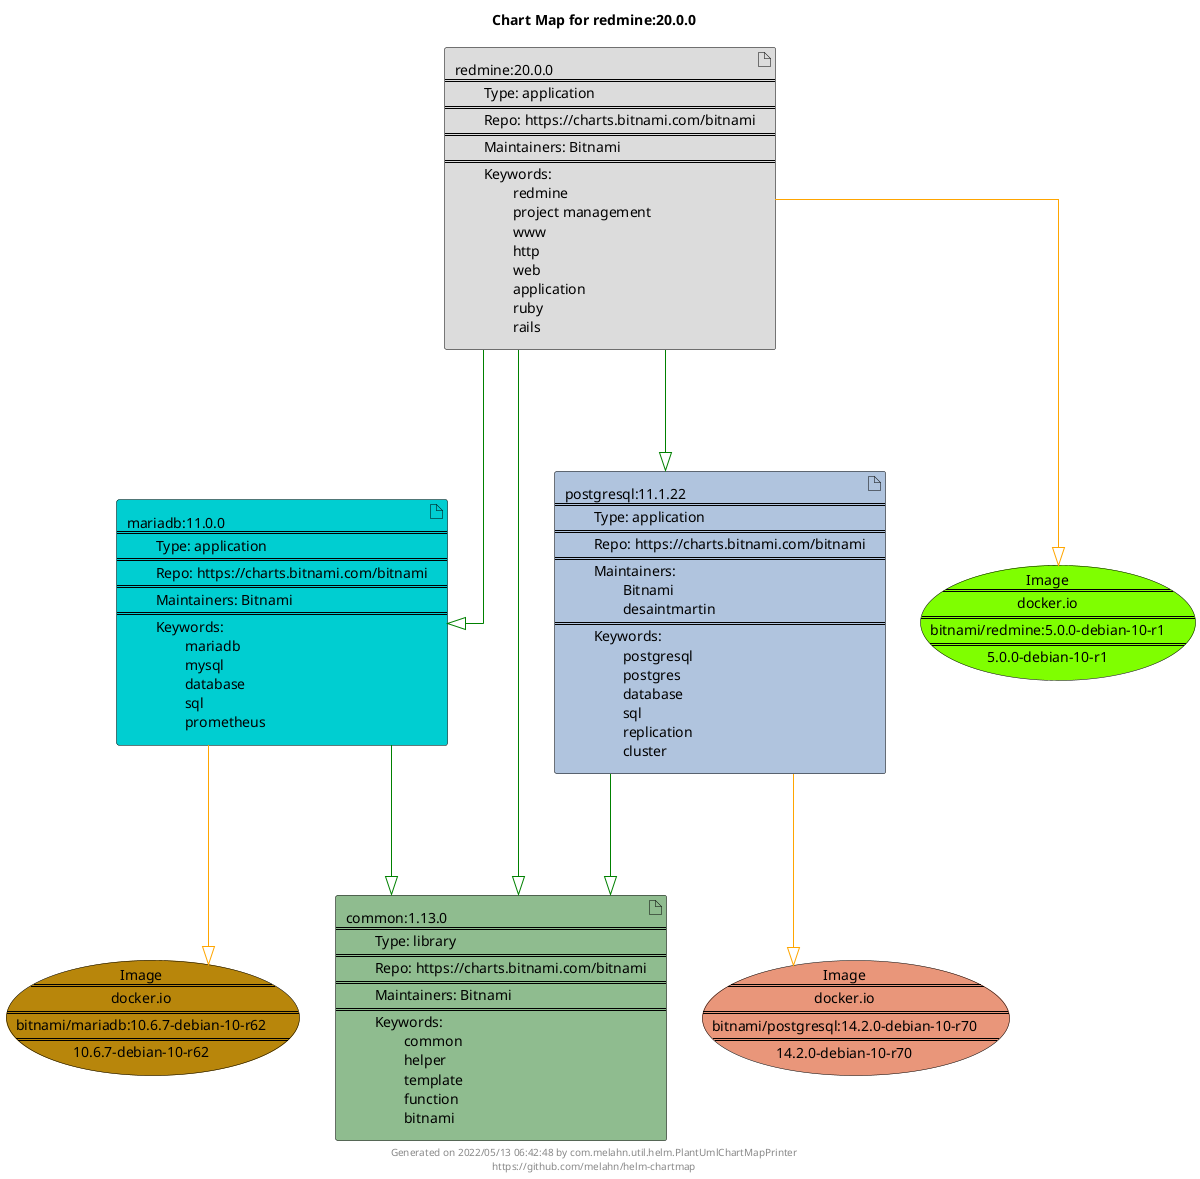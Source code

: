 @startuml
skinparam linetype ortho
skinparam backgroundColor white
skinparam usecaseBorderColor black
skinparam usecaseArrowColor LightSlateGray
skinparam artifactBorderColor black
skinparam artifactArrowColor LightSlateGray

title Chart Map for redmine:20.0.0

'There are 4 referenced Helm Charts
artifact "mariadb:11.0.0\n====\n\tType: application\n====\n\tRepo: https://charts.bitnami.com/bitnami\n====\n\tMaintainers: Bitnami\n====\n\tKeywords: \n\t\tmariadb\n\t\tmysql\n\t\tdatabase\n\t\tsql\n\t\tprometheus" as mariadb_11_0_0 #DarkTurquoise
artifact "common:1.13.0\n====\n\tType: library\n====\n\tRepo: https://charts.bitnami.com/bitnami\n====\n\tMaintainers: Bitnami\n====\n\tKeywords: \n\t\tcommon\n\t\thelper\n\t\ttemplate\n\t\tfunction\n\t\tbitnami" as common_1_13_0 #DarkSeaGreen
artifact "redmine:20.0.0\n====\n\tType: application\n====\n\tRepo: https://charts.bitnami.com/bitnami\n====\n\tMaintainers: Bitnami\n====\n\tKeywords: \n\t\tredmine\n\t\tproject management\n\t\twww\n\t\thttp\n\t\tweb\n\t\tapplication\n\t\truby\n\t\trails" as redmine_20_0_0 #Gainsboro
artifact "postgresql:11.1.22\n====\n\tType: application\n====\n\tRepo: https://charts.bitnami.com/bitnami\n====\n\tMaintainers: \n\t\tBitnami\n\t\tdesaintmartin\n====\n\tKeywords: \n\t\tpostgresql\n\t\tpostgres\n\t\tdatabase\n\t\tsql\n\t\treplication\n\t\tcluster" as postgresql_11_1_22 #LightSteelBlue

'There are 3 referenced Docker Images
usecase "Image\n====\ndocker.io\n====\nbitnami/redmine:5.0.0-debian-10-r1\n====\n5.0.0-debian-10-r1" as docker_io_bitnami_redmine_5_0_0_debian_10_r1 #Chartreuse
usecase "Image\n====\ndocker.io\n====\nbitnami/mariadb:10.6.7-debian-10-r62\n====\n10.6.7-debian-10-r62" as docker_io_bitnami_mariadb_10_6_7_debian_10_r62 #DarkGoldenRod
usecase "Image\n====\ndocker.io\n====\nbitnami/postgresql:14.2.0-debian-10-r70\n====\n14.2.0-debian-10-r70" as docker_io_bitnami_postgresql_14_2_0_debian_10_r70 #DarkSalmon

'Chart Dependencies
redmine_20_0_0--[#green]-|>postgresql_11_1_22
postgresql_11_1_22--[#green]-|>common_1_13_0
redmine_20_0_0--[#green]-|>common_1_13_0
redmine_20_0_0--[#green]-|>mariadb_11_0_0
mariadb_11_0_0--[#green]-|>common_1_13_0
mariadb_11_0_0--[#orange]-|>docker_io_bitnami_mariadb_10_6_7_debian_10_r62
redmine_20_0_0--[#orange]-|>docker_io_bitnami_redmine_5_0_0_debian_10_r1
postgresql_11_1_22--[#orange]-|>docker_io_bitnami_postgresql_14_2_0_debian_10_r70

center footer Generated on 2022/05/13 06:42:48 by com.melahn.util.helm.PlantUmlChartMapPrinter\nhttps://github.com/melahn/helm-chartmap
@enduml
